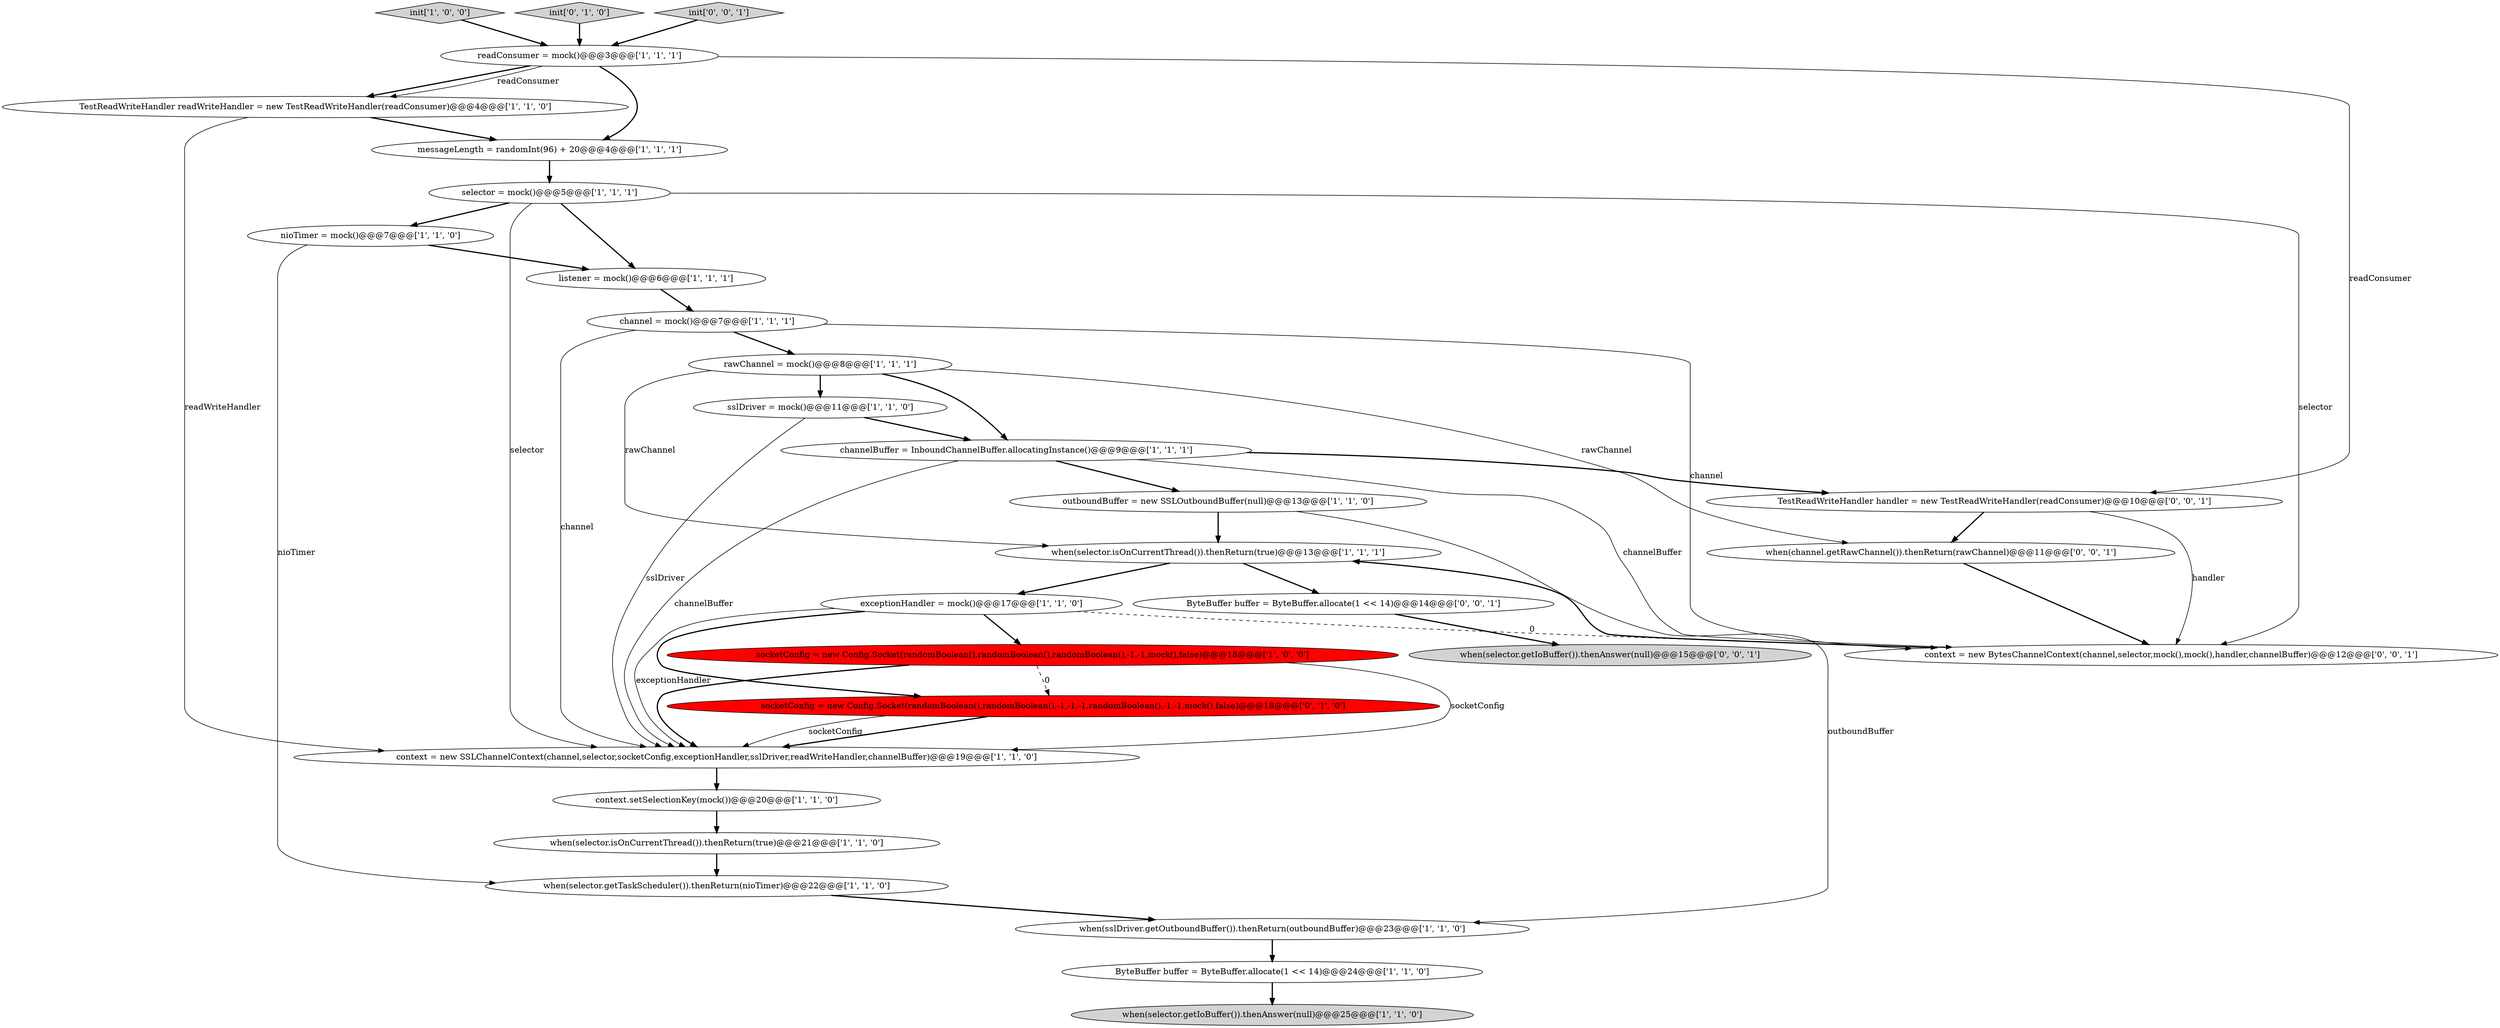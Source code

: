 digraph {
7 [style = filled, label = "context.setSelectionKey(mock())@@@20@@@['1', '1', '0']", fillcolor = white, shape = ellipse image = "AAA0AAABBB1BBB"];
5 [style = filled, label = "readConsumer = mock()@@@3@@@['1', '1', '1']", fillcolor = white, shape = ellipse image = "AAA0AAABBB1BBB"];
12 [style = filled, label = "when(selector.getIoBuffer()).thenAnswer(null)@@@25@@@['1', '1', '0']", fillcolor = lightgray, shape = ellipse image = "AAA0AAABBB1BBB"];
6 [style = filled, label = "outboundBuffer = new SSLOutboundBuffer(null)@@@13@@@['1', '1', '0']", fillcolor = white, shape = ellipse image = "AAA0AAABBB1BBB"];
4 [style = filled, label = "context = new SSLChannelContext(channel,selector,socketConfig,exceptionHandler,sslDriver,readWriteHandler,channelBuffer)@@@19@@@['1', '1', '0']", fillcolor = white, shape = ellipse image = "AAA0AAABBB1BBB"];
20 [style = filled, label = "channelBuffer = InboundChannelBuffer.allocatingInstance()@@@9@@@['1', '1', '1']", fillcolor = white, shape = ellipse image = "AAA0AAABBB1BBB"];
22 [style = filled, label = "socketConfig = new Config.Socket(randomBoolean(),randomBoolean(),-1,-1,-1,randomBoolean(),-1,-1,mock(),false)@@@18@@@['0', '1', '0']", fillcolor = red, shape = ellipse image = "AAA1AAABBB2BBB"];
26 [style = filled, label = "ByteBuffer buffer = ByteBuffer.allocate(1 << 14)@@@14@@@['0', '0', '1']", fillcolor = white, shape = ellipse image = "AAA0AAABBB3BBB"];
18 [style = filled, label = "sslDriver = mock()@@@11@@@['1', '1', '0']", fillcolor = white, shape = ellipse image = "AAA0AAABBB1BBB"];
21 [style = filled, label = "socketConfig = new Config.Socket(randomBoolean(),randomBoolean(),randomBoolean(),-1,-1,mock(),false)@@@18@@@['1', '0', '0']", fillcolor = red, shape = ellipse image = "AAA1AAABBB1BBB"];
15 [style = filled, label = "channel = mock()@@@7@@@['1', '1', '1']", fillcolor = white, shape = ellipse image = "AAA0AAABBB1BBB"];
28 [style = filled, label = "when(selector.getIoBuffer()).thenAnswer(null)@@@15@@@['0', '0', '1']", fillcolor = lightgray, shape = ellipse image = "AAA0AAABBB3BBB"];
2 [style = filled, label = "init['1', '0', '0']", fillcolor = lightgray, shape = diamond image = "AAA0AAABBB1BBB"];
14 [style = filled, label = "TestReadWriteHandler readWriteHandler = new TestReadWriteHandler(readConsumer)@@@4@@@['1', '1', '0']", fillcolor = white, shape = ellipse image = "AAA0AAABBB1BBB"];
16 [style = filled, label = "ByteBuffer buffer = ByteBuffer.allocate(1 << 14)@@@24@@@['1', '1', '0']", fillcolor = white, shape = ellipse image = "AAA0AAABBB1BBB"];
1 [style = filled, label = "messageLength = randomInt(96) + 20@@@4@@@['1', '1', '1']", fillcolor = white, shape = ellipse image = "AAA0AAABBB1BBB"];
23 [style = filled, label = "init['0', '1', '0']", fillcolor = lightgray, shape = diamond image = "AAA0AAABBB2BBB"];
10 [style = filled, label = "when(selector.isOnCurrentThread()).thenReturn(true)@@@21@@@['1', '1', '0']", fillcolor = white, shape = ellipse image = "AAA0AAABBB1BBB"];
0 [style = filled, label = "selector = mock()@@@5@@@['1', '1', '1']", fillcolor = white, shape = ellipse image = "AAA0AAABBB1BBB"];
29 [style = filled, label = "TestReadWriteHandler handler = new TestReadWriteHandler(readConsumer)@@@10@@@['0', '0', '1']", fillcolor = white, shape = ellipse image = "AAA0AAABBB3BBB"];
9 [style = filled, label = "rawChannel = mock()@@@8@@@['1', '1', '1']", fillcolor = white, shape = ellipse image = "AAA0AAABBB1BBB"];
17 [style = filled, label = "exceptionHandler = mock()@@@17@@@['1', '1', '0']", fillcolor = white, shape = ellipse image = "AAA0AAABBB1BBB"];
11 [style = filled, label = "when(selector.getTaskScheduler()).thenReturn(nioTimer)@@@22@@@['1', '1', '0']", fillcolor = white, shape = ellipse image = "AAA0AAABBB1BBB"];
24 [style = filled, label = "context = new BytesChannelContext(channel,selector,mock(),mock(),handler,channelBuffer)@@@12@@@['0', '0', '1']", fillcolor = white, shape = ellipse image = "AAA0AAABBB3BBB"];
27 [style = filled, label = "init['0', '0', '1']", fillcolor = lightgray, shape = diamond image = "AAA0AAABBB3BBB"];
13 [style = filled, label = "nioTimer = mock()@@@7@@@['1', '1', '0']", fillcolor = white, shape = ellipse image = "AAA0AAABBB1BBB"];
3 [style = filled, label = "when(sslDriver.getOutboundBuffer()).thenReturn(outboundBuffer)@@@23@@@['1', '1', '0']", fillcolor = white, shape = ellipse image = "AAA0AAABBB1BBB"];
25 [style = filled, label = "when(channel.getRawChannel()).thenReturn(rawChannel)@@@11@@@['0', '0', '1']", fillcolor = white, shape = ellipse image = "AAA0AAABBB3BBB"];
19 [style = filled, label = "listener = mock()@@@6@@@['1', '1', '1']", fillcolor = white, shape = ellipse image = "AAA0AAABBB1BBB"];
8 [style = filled, label = "when(selector.isOnCurrentThread()).thenReturn(true)@@@13@@@['1', '1', '1']", fillcolor = white, shape = ellipse image = "AAA0AAABBB1BBB"];
21->4 [style = solid, label="socketConfig"];
23->5 [style = bold, label=""];
0->13 [style = bold, label=""];
0->24 [style = solid, label="selector"];
15->4 [style = solid, label="channel"];
7->10 [style = bold, label=""];
17->4 [style = solid, label="exceptionHandler"];
29->24 [style = solid, label="handler"];
0->19 [style = bold, label=""];
20->29 [style = bold, label=""];
17->24 [style = dashed, label="0"];
0->4 [style = solid, label="selector"];
6->3 [style = solid, label="outboundBuffer"];
20->24 [style = solid, label="channelBuffer"];
29->25 [style = bold, label=""];
8->26 [style = bold, label=""];
9->20 [style = bold, label=""];
9->25 [style = solid, label="rawChannel"];
20->4 [style = solid, label="channelBuffer"];
1->0 [style = bold, label=""];
5->14 [style = bold, label=""];
20->6 [style = bold, label=""];
3->16 [style = bold, label=""];
17->22 [style = bold, label=""];
21->22 [style = dashed, label="0"];
13->11 [style = solid, label="nioTimer"];
14->1 [style = bold, label=""];
4->7 [style = bold, label=""];
15->24 [style = solid, label="channel"];
22->4 [style = bold, label=""];
8->17 [style = bold, label=""];
5->1 [style = bold, label=""];
18->20 [style = bold, label=""];
25->24 [style = bold, label=""];
13->19 [style = bold, label=""];
9->18 [style = bold, label=""];
11->3 [style = bold, label=""];
15->9 [style = bold, label=""];
5->14 [style = solid, label="readConsumer"];
5->29 [style = solid, label="readConsumer"];
6->8 [style = bold, label=""];
9->8 [style = solid, label="rawChannel"];
18->4 [style = solid, label="sslDriver"];
24->8 [style = bold, label=""];
19->15 [style = bold, label=""];
26->28 [style = bold, label=""];
27->5 [style = bold, label=""];
17->21 [style = bold, label=""];
16->12 [style = bold, label=""];
14->4 [style = solid, label="readWriteHandler"];
22->4 [style = solid, label="socketConfig"];
2->5 [style = bold, label=""];
21->4 [style = bold, label=""];
10->11 [style = bold, label=""];
}
